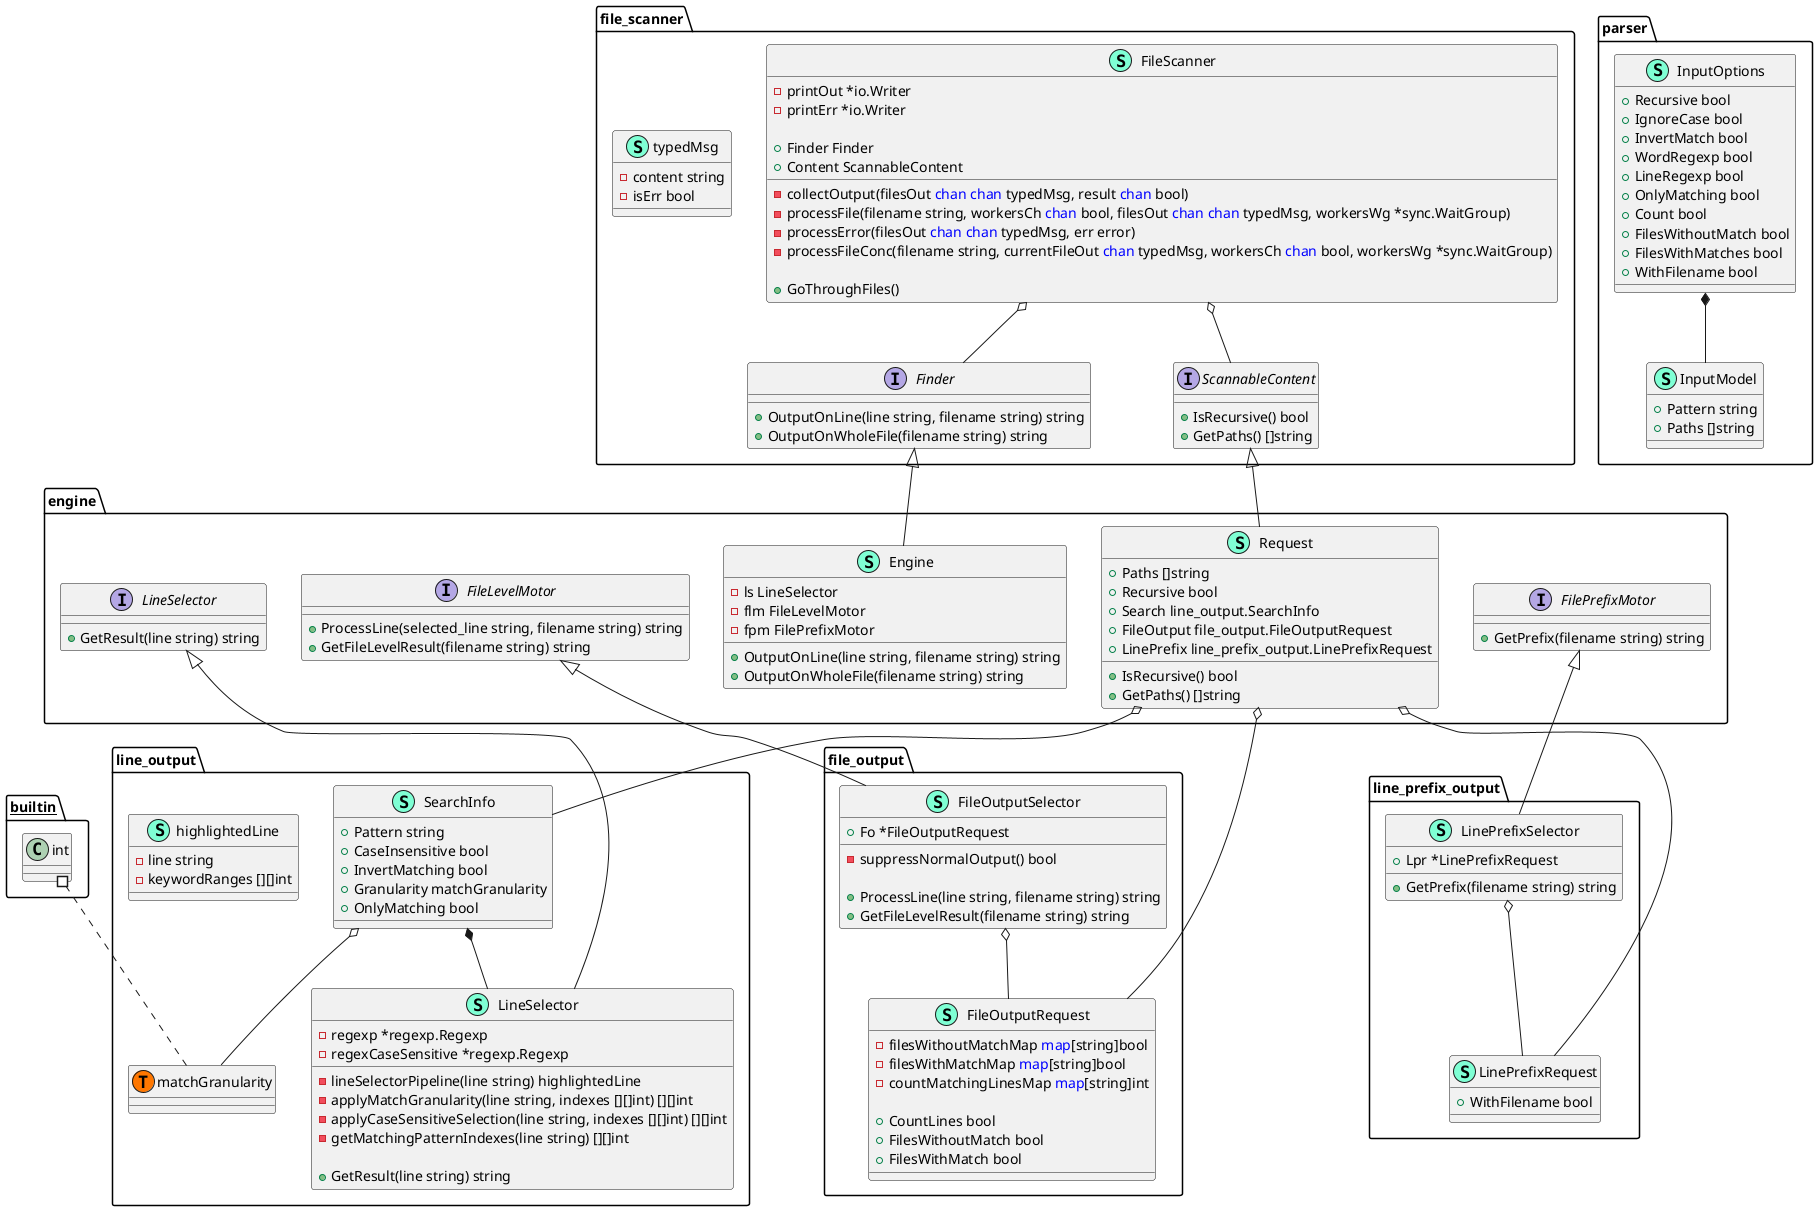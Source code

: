 @startuml
namespace engine {
    class Engine << (S,Aquamarine) >> {
        - ls LineSelector
        - flm FileLevelMotor
        - fpm FilePrefixMotor

        + OutputOnLine(line string, filename string) string
        + OutputOnWholeFile(filename string) string

    }
    interface FileLevelMotor  {
        + ProcessLine(selected_line string, filename string) string
        + GetFileLevelResult(filename string) string

    }
    interface FilePrefixMotor  {
        + GetPrefix(filename string) string

    }
    interface LineSelector  {
        + GetResult(line string) string

    }
    class Request << (S,Aquamarine) >> {
        + Paths []string
        + Recursive bool
        + Search line_output.SearchInfo
        + FileOutput file_output.FileOutputRequest
        + LinePrefix line_prefix_output.LinePrefixRequest

        + IsRecursive() bool
        + GetPaths() []string

    }
}

"file_scanner.Finder" <|-- "engine.Engine"
"file_scanner.ScannableContent" <|-- "engine.Request"

"engine.Request" o-- "file_output.FileOutputRequest"
"engine.Request" o-- "line_output.SearchInfo"
"engine.Request" o-- "line_prefix_output.LinePrefixRequest"

namespace file_output {
    class FileOutputRequest << (S,Aquamarine) >> {
        - filesWithoutMatchMap <font color=blue>map</font>[string]bool
        - filesWithMatchMap <font color=blue>map</font>[string]bool
        - countMatchingLinesMap <font color=blue>map</font>[string]int

        + CountLines bool
        + FilesWithoutMatch bool
        + FilesWithMatch bool

    }
    class FileOutputSelector << (S,Aquamarine) >> {
        + Fo *FileOutputRequest

        - suppressNormalOutput() bool

        + ProcessLine(line string, filename string) string
        + GetFileLevelResult(filename string) string

    }
}

"engine.FileLevelMotor" <|-- "file_output.FileOutputSelector"

"file_output.FileOutputSelector" o-- "file_output.FileOutputRequest"

namespace file_scanner {
    class FileScanner << (S,Aquamarine) >> {
        - printOut *io.Writer
        - printErr *io.Writer

        + Finder Finder
        + Content ScannableContent

        - collectOutput(filesOut <font color=blue>chan</font> <font color=blue>chan</font> typedMsg, result <font color=blue>chan</font> bool) 
        - processFile(filename string, workersCh <font color=blue>chan</font> bool, filesOut <font color=blue>chan</font> <font color=blue>chan</font> typedMsg, workersWg *sync.WaitGroup) 
        - processError(filesOut <font color=blue>chan</font> <font color=blue>chan</font> typedMsg, err error) 
        - processFileConc(filename string, currentFileOut <font color=blue>chan</font> typedMsg, workersCh <font color=blue>chan</font> bool, workersWg *sync.WaitGroup) 

        + GoThroughFiles() 

    }
    interface Finder  {
        + OutputOnLine(line string, filename string) string
        + OutputOnWholeFile(filename string) string

    }
    interface ScannableContent  {
        + IsRecursive() bool
        + GetPaths() []string

    }
    class typedMsg << (S,Aquamarine) >> {
        - content string
        - isErr bool

    }
}


"file_scanner.FileScanner" o-- "file_scanner.Finder"
"file_scanner.FileScanner" o-- "file_scanner.ScannableContent"

namespace line_output {
    class LineSelector << (S,Aquamarine) >> {
        - regexp *regexp.Regexp
        - regexCaseSensitive *regexp.Regexp

        - lineSelectorPipeline(line string) highlightedLine
        - applyMatchGranularity(line string, indexes [][]int) [][]int
        - applyCaseSensitiveSelection(line string, indexes [][]int) [][]int
        - getMatchingPatternIndexes(line string) [][]int

        + GetResult(line string) string

    }
    class SearchInfo << (S,Aquamarine) >> {
        + Pattern string
        + CaseInsensitive bool
        + InvertMatching bool
        + Granularity matchGranularity
        + OnlyMatching bool

    }
    class highlightedLine << (S,Aquamarine) >> {
        - line string
        - keywordRanges [][]int

    }
    class line_output.matchGranularity << (T, #FF7700) >>  {
    }
}
"line_output.SearchInfo" *-- "line_output.LineSelector"

"engine.LineSelector" <|-- "line_output.LineSelector"

"line_output.SearchInfo" o-- "line_output.matchGranularity"

namespace line_prefix_output {
    class LinePrefixRequest << (S,Aquamarine) >> {
        + WithFilename bool

    }
    class LinePrefixSelector << (S,Aquamarine) >> {
        + Lpr *LinePrefixRequest

        + GetPrefix(filename string) string

    }
}

"engine.FilePrefixMotor" <|-- "line_prefix_output.LinePrefixSelector"

"line_prefix_output.LinePrefixSelector" o-- "line_prefix_output.LinePrefixRequest"

namespace parser {
    class InputModel << (S,Aquamarine) >> {
        + Pattern string
        + Paths []string

    }
    class InputOptions << (S,Aquamarine) >> {
        + Recursive bool
        + IgnoreCase bool
        + InvertMatch bool
        + WordRegexp bool
        + LineRegexp bool
        + OnlyMatching bool
        + Count bool
        + FilesWithoutMatch bool
        + FilesWithMatches bool
        + WithFilename bool

    }
}
"parser.InputOptions" *-- "parser.InputModel"



"__builtin__.int" #.. "line_output.matchGranularity"
@enduml
